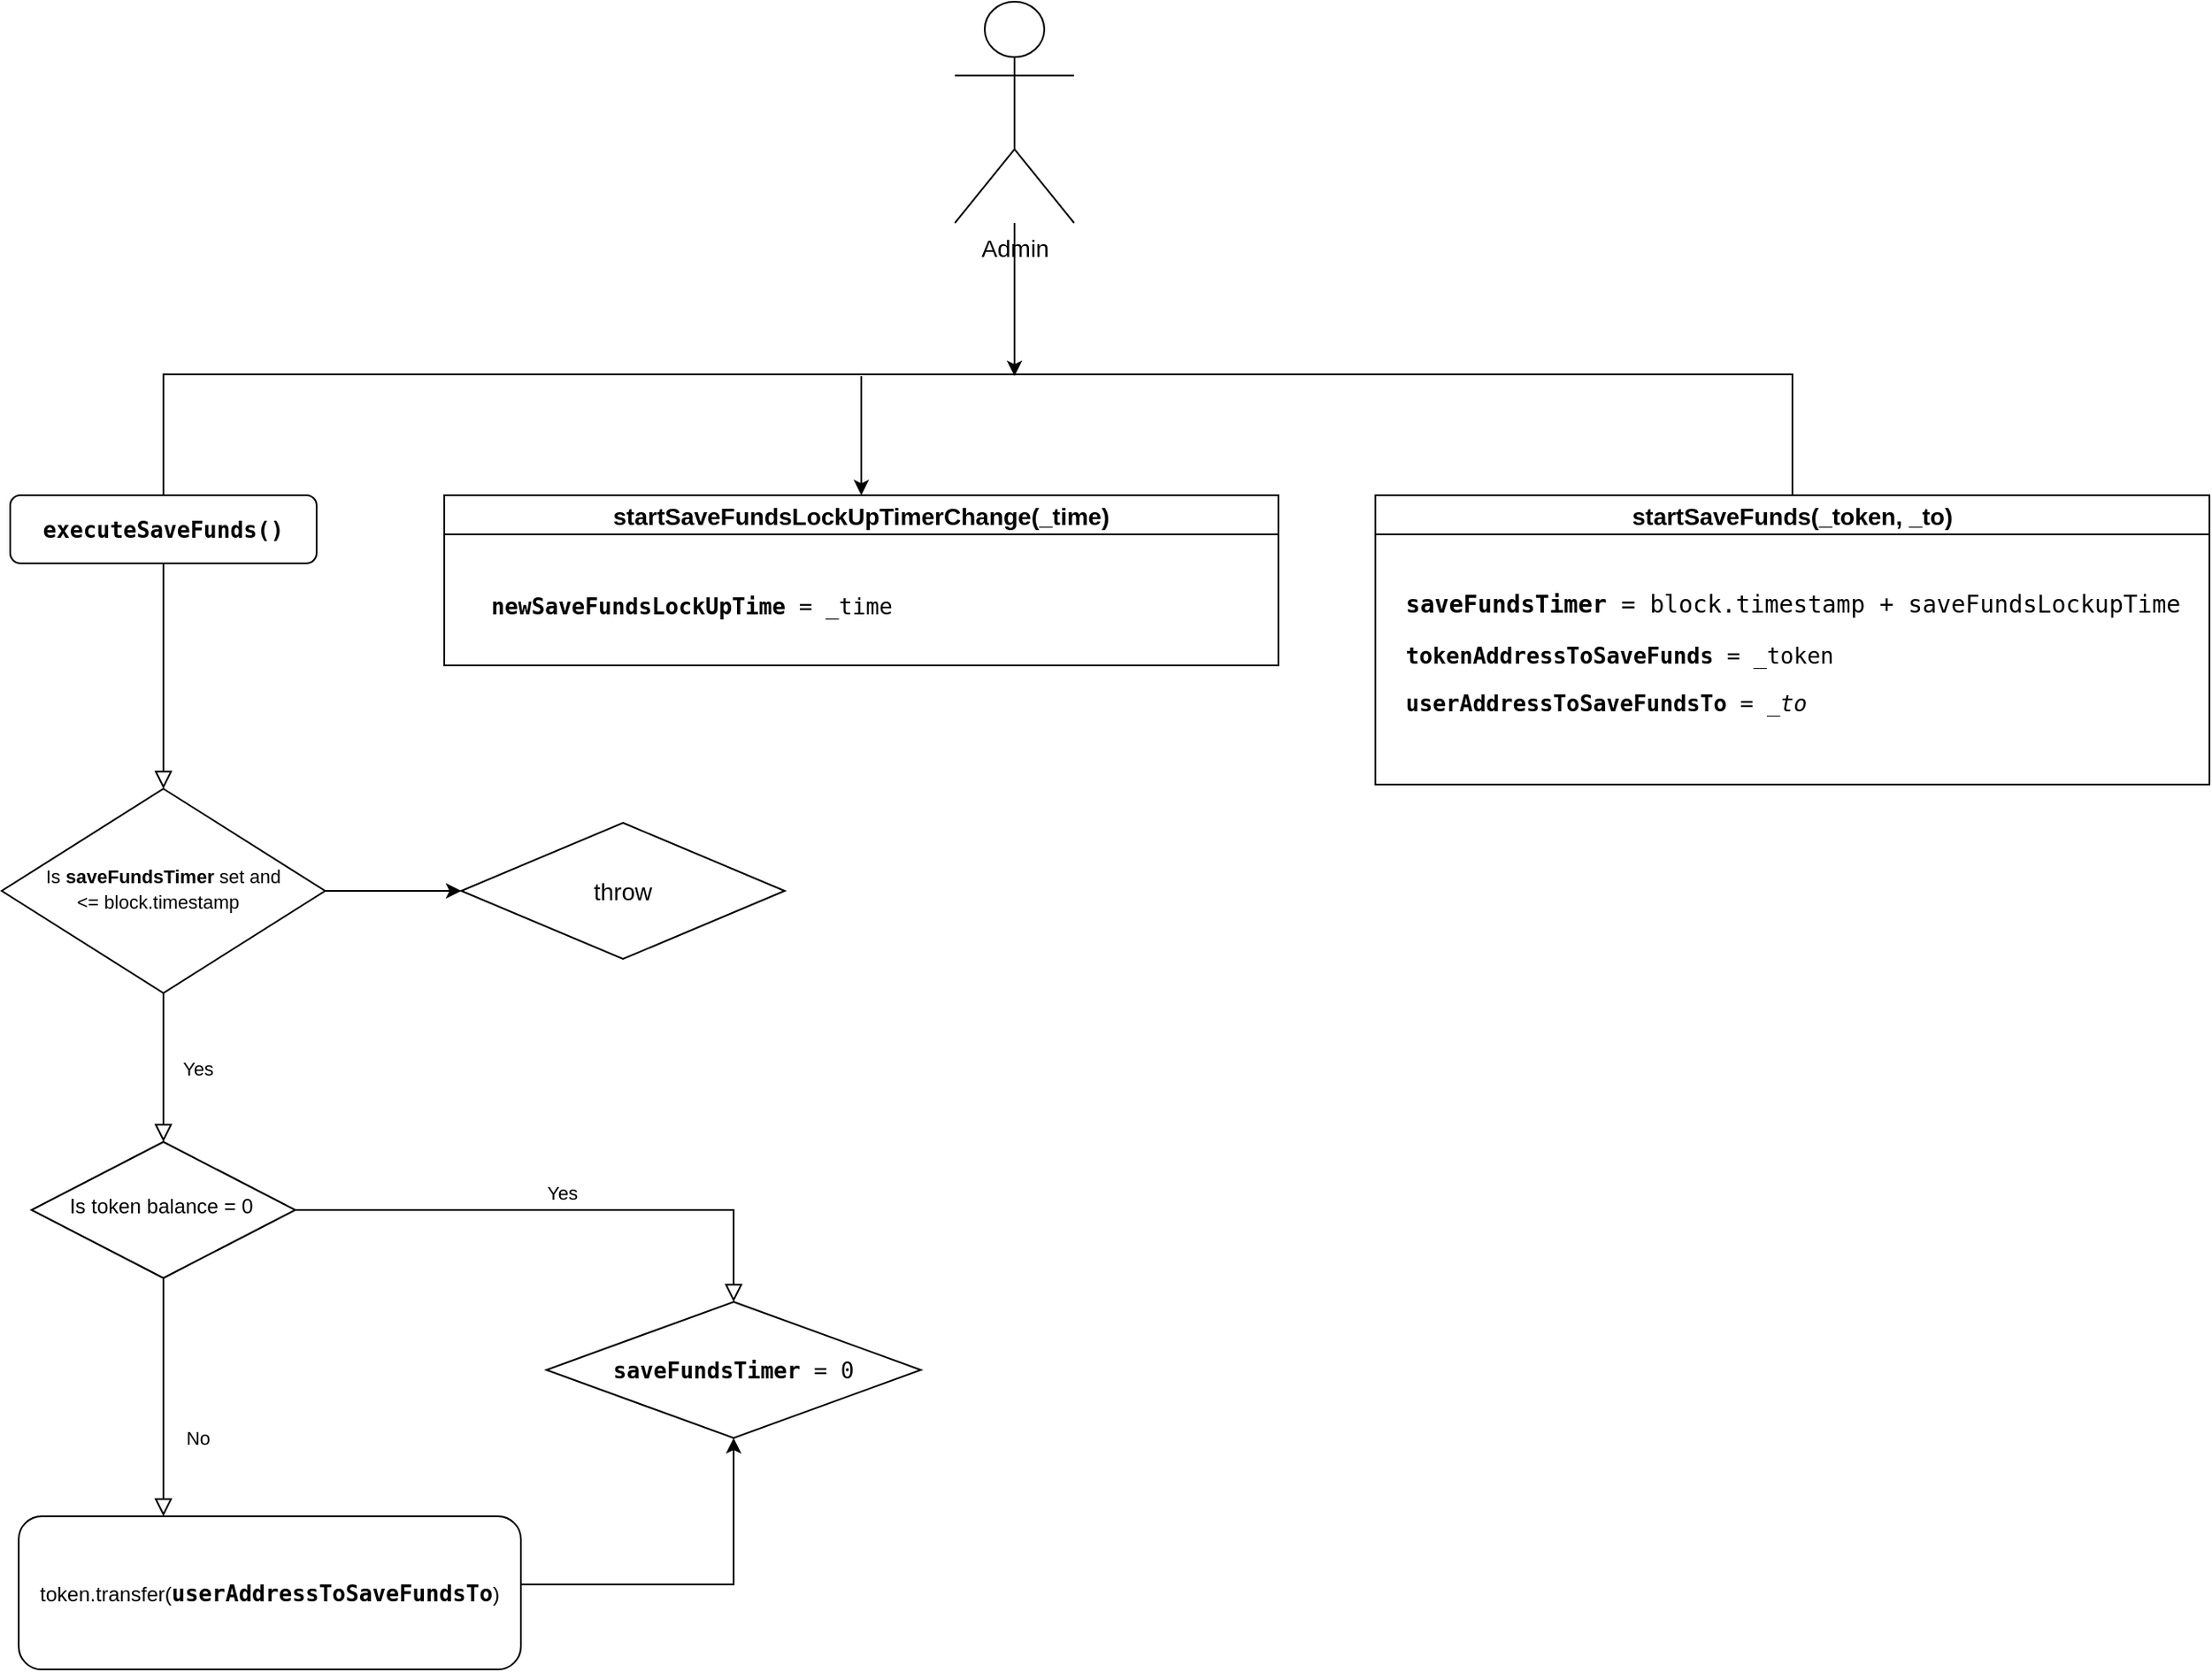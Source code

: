 <mxfile version="15.8.7" type="device"><diagram id="C5RBs43oDa-KdzZeNtuy" name="Page-1"><mxGraphModel dx="2370" dy="2624" grid="1" gridSize="10" guides="1" tooltips="1" connect="1" arrows="1" fold="1" page="1" pageScale="1" pageWidth="827" pageHeight="1169" math="0" shadow="0"><root><mxCell id="WIyWlLk6GJQsqaUBKTNV-0"/><mxCell id="WIyWlLk6GJQsqaUBKTNV-1" parent="WIyWlLk6GJQsqaUBKTNV-0"/><mxCell id="WIyWlLk6GJQsqaUBKTNV-2" value="" style="rounded=0;html=1;jettySize=auto;orthogonalLoop=1;fontSize=11;endArrow=block;endFill=0;endSize=8;strokeWidth=1;shadow=0;labelBackgroundColor=none;edgeStyle=orthogonalEdgeStyle;" parent="WIyWlLk6GJQsqaUBKTNV-1" source="WIyWlLk6GJQsqaUBKTNV-3" target="WIyWlLk6GJQsqaUBKTNV-6" edge="1"><mxGeometry relative="1" as="geometry"/></mxCell><mxCell id="WIyWlLk6GJQsqaUBKTNV-3" value="&lt;pre style=&quot;font-family: &amp;#34;jetbrains mono&amp;#34; , monospace ; font-size: 9.8pt&quot;&gt;&lt;span style=&quot;background-color: rgb(255 , 255 , 255)&quot;&gt;&lt;b&gt;executeSaveFunds()&lt;/b&gt;&lt;/span&gt;&lt;/pre&gt;" style="rounded=1;whiteSpace=wrap;html=1;fontSize=12;glass=0;strokeWidth=1;shadow=0;" parent="WIyWlLk6GJQsqaUBKTNV-1" vertex="1"><mxGeometry x="25" y="70" width="180" height="40" as="geometry"/></mxCell><mxCell id="WIyWlLk6GJQsqaUBKTNV-4" value="Yes" style="rounded=0;html=1;jettySize=auto;orthogonalLoop=1;fontSize=11;endArrow=block;endFill=0;endSize=8;strokeWidth=1;shadow=0;labelBackgroundColor=none;edgeStyle=orthogonalEdgeStyle;" parent="WIyWlLk6GJQsqaUBKTNV-1" source="WIyWlLk6GJQsqaUBKTNV-6" target="WIyWlLk6GJQsqaUBKTNV-10" edge="1"><mxGeometry y="20" relative="1" as="geometry"><mxPoint as="offset"/></mxGeometry></mxCell><mxCell id="o2UhYLgGAnE1Zti7DFzG-28" style="edgeStyle=orthogonalEdgeStyle;rounded=0;orthogonalLoop=1;jettySize=auto;html=1;fontSize=14;fontColor=#000000;" edge="1" parent="WIyWlLk6GJQsqaUBKTNV-1" source="WIyWlLk6GJQsqaUBKTNV-6" target="o2UhYLgGAnE1Zti7DFzG-29"><mxGeometry relative="1" as="geometry"><mxPoint x="330" y="302.5" as="targetPoint"/></mxGeometry></mxCell><mxCell id="WIyWlLk6GJQsqaUBKTNV-6" value="&lt;span style=&quot;font-size: 11px&quot;&gt;Is &lt;b&gt;saveFundsTimer&lt;/b&gt; set and&lt;br&gt;&amp;lt;= block.timestamp&amp;nbsp;&amp;nbsp;&lt;/span&gt;" style="rhombus;whiteSpace=wrap;html=1;shadow=0;fontFamily=Helvetica;fontSize=12;align=center;strokeWidth=1;spacing=6;spacingTop=-4;" parent="WIyWlLk6GJQsqaUBKTNV-1" vertex="1"><mxGeometry x="20" y="242.5" width="190" height="120" as="geometry"/></mxCell><mxCell id="WIyWlLk6GJQsqaUBKTNV-8" value="No" style="rounded=0;html=1;jettySize=auto;orthogonalLoop=1;fontSize=11;endArrow=block;endFill=0;endSize=8;strokeWidth=1;shadow=0;labelBackgroundColor=none;edgeStyle=orthogonalEdgeStyle;exitX=0.5;exitY=1;exitDx=0;exitDy=0;" parent="WIyWlLk6GJQsqaUBKTNV-1" source="WIyWlLk6GJQsqaUBKTNV-10" target="WIyWlLk6GJQsqaUBKTNV-11" edge="1"><mxGeometry x="0.333" y="20" relative="1" as="geometry"><mxPoint as="offset"/><mxPoint x="110" y="700" as="targetPoint"/><Array as="points"><mxPoint x="115" y="530"/><mxPoint x="115" y="530"/></Array></mxGeometry></mxCell><mxCell id="WIyWlLk6GJQsqaUBKTNV-9" value="Yes" style="edgeStyle=orthogonalEdgeStyle;rounded=0;html=1;jettySize=auto;orthogonalLoop=1;fontSize=11;endArrow=block;endFill=0;endSize=8;strokeWidth=1;shadow=0;labelBackgroundColor=none;entryX=0.5;entryY=0;entryDx=0;entryDy=0;" parent="WIyWlLk6GJQsqaUBKTNV-1" source="WIyWlLk6GJQsqaUBKTNV-10" target="o2UhYLgGAnE1Zti7DFzG-10" edge="1"><mxGeometry y="10" relative="1" as="geometry"><mxPoint as="offset"/><mxPoint x="505" y="690" as="targetPoint"/></mxGeometry></mxCell><mxCell id="WIyWlLk6GJQsqaUBKTNV-10" value="Is token balance = 0&amp;nbsp;" style="rhombus;whiteSpace=wrap;html=1;shadow=0;fontFamily=Helvetica;fontSize=12;align=center;strokeWidth=1;spacing=6;spacingTop=-4;" parent="WIyWlLk6GJQsqaUBKTNV-1" vertex="1"><mxGeometry x="37.5" y="450" width="155" height="80" as="geometry"/></mxCell><mxCell id="o2UhYLgGAnE1Zti7DFzG-9" style="edgeStyle=orthogonalEdgeStyle;rounded=0;orthogonalLoop=1;jettySize=auto;html=1;fontColor=#000000;entryX=0.5;entryY=1;entryDx=0;entryDy=0;exitX=1;exitY=0.5;exitDx=0;exitDy=0;" edge="1" parent="WIyWlLk6GJQsqaUBKTNV-1" source="WIyWlLk6GJQsqaUBKTNV-11" target="o2UhYLgGAnE1Zti7DFzG-10"><mxGeometry relative="1" as="geometry"><mxPoint x="390" y="710" as="targetPoint"/><mxPoint x="200" y="710" as="sourcePoint"/><Array as="points"><mxPoint x="325" y="710"/><mxPoint x="450" y="710"/></Array></mxGeometry></mxCell><mxCell id="WIyWlLk6GJQsqaUBKTNV-11" value="token.transfer(&lt;span style=&quot;font-family: &amp;#34;jetbrains mono&amp;#34; , monospace ; font-size: 9.8pt&quot;&gt;&lt;b&gt;userAddressToSaveFundsTo&lt;/b&gt;&lt;/span&gt;&lt;span&gt;)&lt;/span&gt;" style="rounded=1;whiteSpace=wrap;html=1;fontSize=12;glass=0;strokeWidth=1;shadow=0;" parent="WIyWlLk6GJQsqaUBKTNV-1" vertex="1"><mxGeometry x="30" y="670" width="295" height="90" as="geometry"/></mxCell><mxCell id="o2UhYLgGAnE1Zti7DFzG-10" value="&lt;pre style=&quot;font-family: &amp;#34;jetbrains mono&amp;#34; , monospace ; font-size: 9.8pt&quot;&gt;&lt;b&gt;saveFundsTimer&lt;/b&gt; = 0&lt;/pre&gt;" style="rhombus;whiteSpace=wrap;html=1;labelBackgroundColor=none;fontColor=#000000;" vertex="1" parent="WIyWlLk6GJQsqaUBKTNV-1"><mxGeometry x="340" y="544" width="220" height="80" as="geometry"/></mxCell><mxCell id="o2UhYLgGAnE1Zti7DFzG-14" value="startSaveFunds(_token, _to)" style="swimlane;labelBackgroundColor=none;fontSize=14;fontColor=#000000;" vertex="1" parent="WIyWlLk6GJQsqaUBKTNV-1"><mxGeometry x="827" y="70" width="490" height="170" as="geometry"/></mxCell><mxCell id="o2UhYLgGAnE1Zti7DFzG-15" value="&lt;pre style=&quot;text-align: left ; font-family: &amp;#34;jetbrains mono&amp;#34; , monospace&quot;&gt;&lt;b&gt;saveFundsTimer&lt;/b&gt; = block.timestamp + saveFundsLockupTime&lt;/pre&gt;&lt;pre style=&quot;text-align: left ; font-family: &amp;#34;jetbrains mono&amp;#34; , monospace&quot;&gt;&lt;pre style=&quot;font-family: &amp;#34;jetbrains mono&amp;#34; , monospace ; font-size: 9.8pt&quot;&gt;&lt;b&gt;tokenAddressToSaveFunds&lt;/b&gt; = _token&lt;/pre&gt;&lt;pre style=&quot;font-family: &amp;#34;jetbrains mono&amp;#34; , monospace ; font-size: 9.8pt&quot;&gt;&lt;b style=&quot;font-size: 9.8pt ; text-align: center&quot;&gt;userAddressToSaveFundsTo&lt;/b&gt;&lt;span style=&quot;font-size: 9.8pt ; text-align: center&quot;&gt;&amp;nbsp;=&amp;nbsp;&lt;/span&gt;&lt;i style=&quot;font-size: 9.8pt ; text-align: center&quot;&gt;_to&lt;/i&gt;&lt;/pre&gt;&lt;/pre&gt;" style="text;html=1;align=center;verticalAlign=middle;resizable=0;points=[];autosize=1;strokeColor=none;fillColor=none;fontSize=14;fontColor=#000000;" vertex="1" parent="o2UhYLgGAnE1Zti7DFzG-14"><mxGeometry x="10" y="37.5" width="470" height="110" as="geometry"/></mxCell><mxCell id="o2UhYLgGAnE1Zti7DFzG-20" value="startSaveFundsLockUpTimerChange(_time)" style="swimlane;labelBackgroundColor=none;fontSize=14;fontColor=#000000;" vertex="1" parent="WIyWlLk6GJQsqaUBKTNV-1"><mxGeometry x="280" y="70" width="490" height="100" as="geometry"/></mxCell><mxCell id="o2UhYLgGAnE1Zti7DFzG-23" value="&lt;pre style=&quot;font-family: &amp;#34;jetbrains mono&amp;#34; , monospace ; font-size: 9.8pt&quot;&gt;&lt;b&gt;newSaveFundsLockUpTime&lt;/b&gt; = _time&lt;/pre&gt;" style="text;html=1;align=center;verticalAlign=middle;resizable=0;points=[];autosize=1;strokeColor=none;fillColor=none;fontSize=14;fontColor=#000000;" vertex="1" parent="o2UhYLgGAnE1Zti7DFzG-20"><mxGeometry x="20" y="40" width="250" height="50" as="geometry"/></mxCell><mxCell id="o2UhYLgGAnE1Zti7DFzG-29" value="throw" style="rhombus;whiteSpace=wrap;html=1;labelBackgroundColor=none;fontSize=14;fontColor=#000000;" vertex="1" parent="WIyWlLk6GJQsqaUBKTNV-1"><mxGeometry x="290" y="262.5" width="190" height="80" as="geometry"/></mxCell><mxCell id="o2UhYLgGAnE1Zti7DFzG-36" value="" style="edgeStyle=orthogonalEdgeStyle;rounded=0;orthogonalLoop=1;jettySize=auto;html=1;fontSize=14;fontColor=#000000;" edge="1" parent="WIyWlLk6GJQsqaUBKTNV-1" source="o2UhYLgGAnE1Zti7DFzG-30"><mxGeometry relative="1" as="geometry"><mxPoint x="615" as="targetPoint"/></mxGeometry></mxCell><mxCell id="o2UhYLgGAnE1Zti7DFzG-30" value="Admin&lt;br&gt;" style="shape=umlActor;verticalLabelPosition=bottom;verticalAlign=top;html=1;outlineConnect=0;labelBackgroundColor=none;fontSize=14;fontColor=#000000;" vertex="1" parent="WIyWlLk6GJQsqaUBKTNV-1"><mxGeometry x="580" y="-220" width="70" height="130" as="geometry"/></mxCell><mxCell id="o2UhYLgGAnE1Zti7DFzG-32" value="" style="endArrow=none;html=1;rounded=0;fontSize=14;fontColor=#000000;exitX=0.5;exitY=0;exitDx=0;exitDy=0;entryX=0.5;entryY=0;entryDx=0;entryDy=0;" edge="1" parent="WIyWlLk6GJQsqaUBKTNV-1" source="WIyWlLk6GJQsqaUBKTNV-3" target="o2UhYLgGAnE1Zti7DFzG-14"><mxGeometry width="50" height="50" relative="1" as="geometry"><mxPoint x="114" y="-1" as="sourcePoint"/><mxPoint x="1130" y="-1" as="targetPoint"/><Array as="points"><mxPoint x="115" y="-1"/><mxPoint x="679" y="-1"/><mxPoint x="1072" y="-1"/></Array></mxGeometry></mxCell><mxCell id="o2UhYLgGAnE1Zti7DFzG-34" value="" style="endArrow=classic;html=1;rounded=0;fontSize=14;fontColor=#000000;entryX=0.5;entryY=0;entryDx=0;entryDy=0;" edge="1" parent="WIyWlLk6GJQsqaUBKTNV-1" target="o2UhYLgGAnE1Zti7DFzG-20"><mxGeometry width="50" height="50" relative="1" as="geometry"><mxPoint x="525" as="sourcePoint"/><mxPoint x="600" y="170" as="targetPoint"/></mxGeometry></mxCell></root></mxGraphModel></diagram></mxfile>